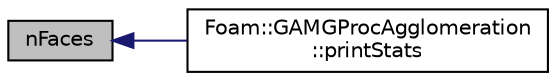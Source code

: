 digraph "nFaces"
{
  bgcolor="transparent";
  edge [fontname="Helvetica",fontsize="10",labelfontname="Helvetica",labelfontsize="10"];
  node [fontname="Helvetica",fontsize="10",shape=record];
  rankdir="LR";
  Node1907 [label="nFaces",height=0.2,width=0.4,color="black", fillcolor="grey75", style="filled", fontcolor="black"];
  Node1907 -> Node1908 [dir="back",color="midnightblue",fontsize="10",style="solid",fontname="Helvetica"];
  Node1908 [label="Foam::GAMGProcAgglomeration\l::printStats",height=0.2,width=0.4,color="black",URL="$a28025.html#a4b9e2848198fe910daf3a863900c193d",tooltip="Debug: write agglomeration info. "];
}
